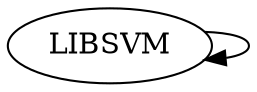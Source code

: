 /* Created by mdot for Matlab */
digraph m2html {
  LIBSVM -> LIBSVM;

  LIBSVM [URL="LIBSVM.html"];
}